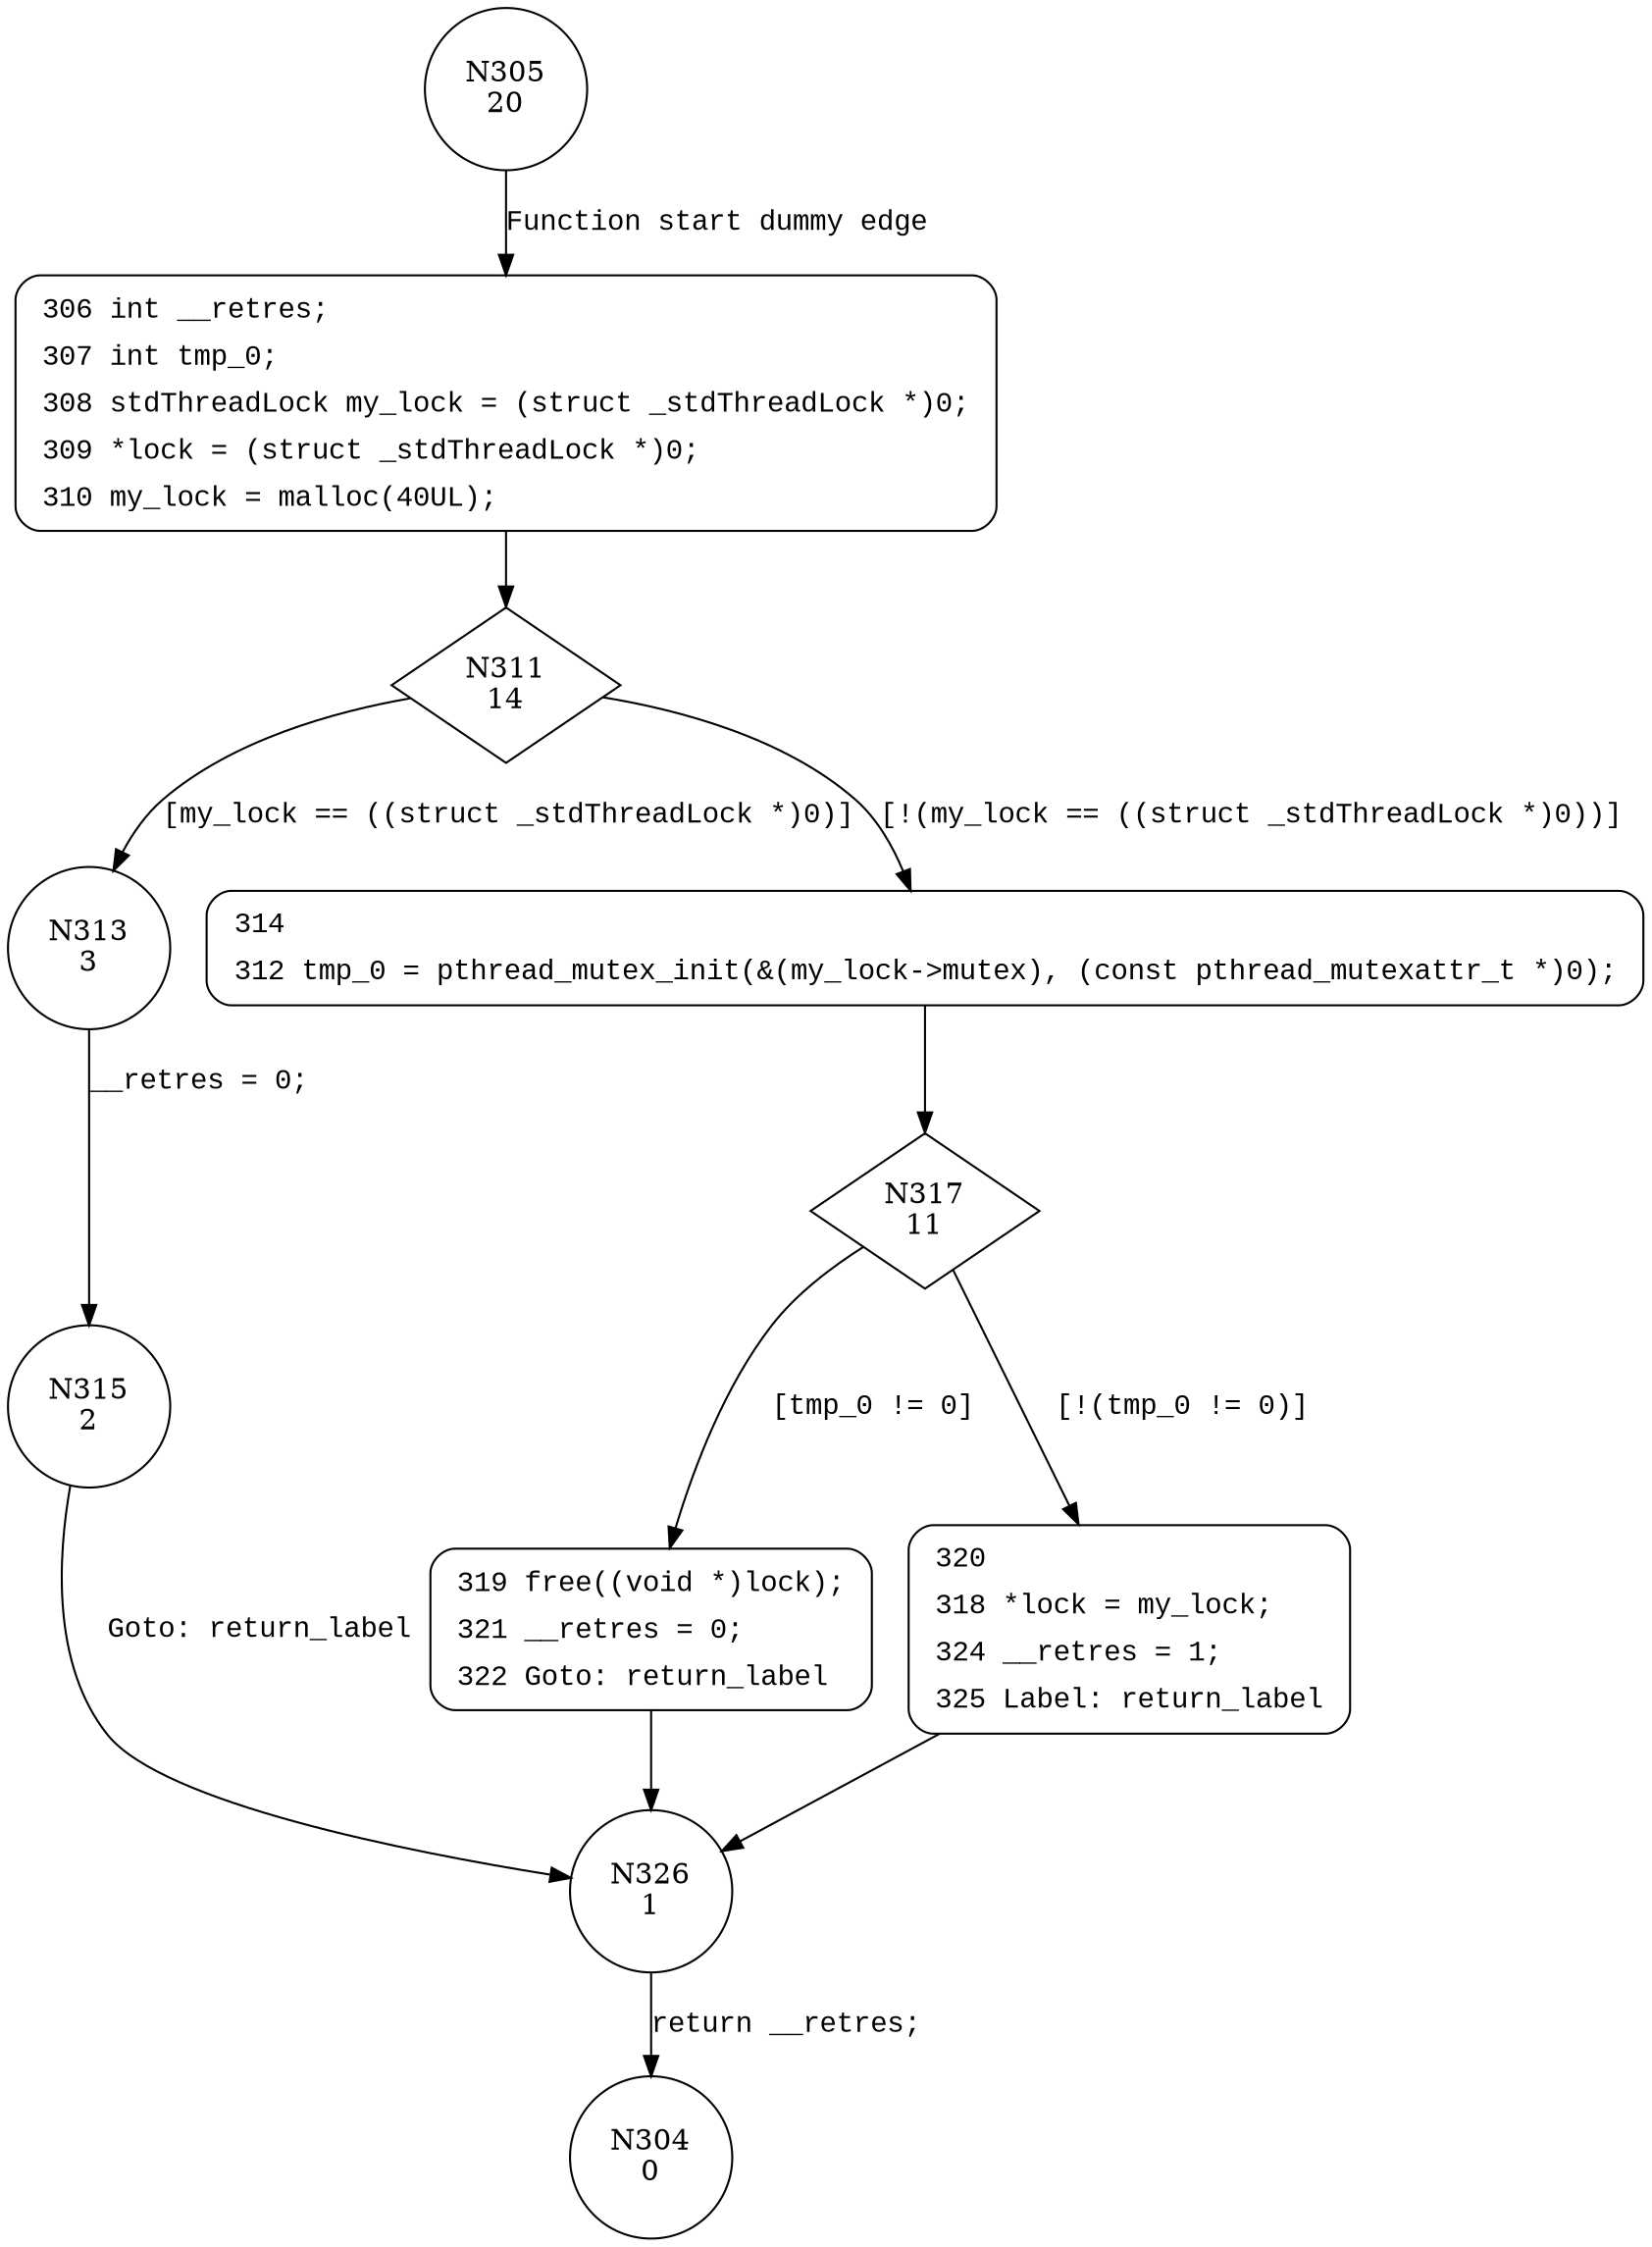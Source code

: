 digraph stdThreadLockCreate {
305 [shape="circle" label="N305\n20"]
306 [shape="circle" label="N306\n19"]
311 [shape="diamond" label="N311\n14"]
313 [shape="circle" label="N313\n3"]
314 [shape="circle" label="N314\n13"]
317 [shape="diamond" label="N317\n11"]
319 [shape="circle" label="N319\n6"]
320 [shape="circle" label="N320\n10"]
326 [shape="circle" label="N326\n1"]
304 [shape="circle" label="N304\n0"]
315 [shape="circle" label="N315\n2"]
306 [style="filled,bold" penwidth="1" fillcolor="white" fontname="Courier New" shape="Mrecord" label=<<table border="0" cellborder="0" cellpadding="3" bgcolor="white"><tr><td align="right">306</td><td align="left">int __retres;</td></tr><tr><td align="right">307</td><td align="left">int tmp_0;</td></tr><tr><td align="right">308</td><td align="left">stdThreadLock my_lock = (struct _stdThreadLock *)0;</td></tr><tr><td align="right">309</td><td align="left">*lock = (struct _stdThreadLock *)0;</td></tr><tr><td align="right">310</td><td align="left">my_lock = malloc(40UL);</td></tr></table>>]
306 -> 311[label=""]
314 [style="filled,bold" penwidth="1" fillcolor="white" fontname="Courier New" shape="Mrecord" label=<<table border="0" cellborder="0" cellpadding="3" bgcolor="white"><tr><td align="right">314</td><td align="left"></td></tr><tr><td align="right">312</td><td align="left">tmp_0 = pthread_mutex_init(&amp;(my_lock-&gt;mutex), (const pthread_mutexattr_t *)0);</td></tr></table>>]
314 -> 317[label=""]
320 [style="filled,bold" penwidth="1" fillcolor="white" fontname="Courier New" shape="Mrecord" label=<<table border="0" cellborder="0" cellpadding="3" bgcolor="white"><tr><td align="right">320</td><td align="left"></td></tr><tr><td align="right">318</td><td align="left">*lock = my_lock;</td></tr><tr><td align="right">324</td><td align="left">__retres = 1;</td></tr><tr><td align="right">325</td><td align="left">Label: return_label</td></tr></table>>]
320 -> 326[label=""]
319 [style="filled,bold" penwidth="1" fillcolor="white" fontname="Courier New" shape="Mrecord" label=<<table border="0" cellborder="0" cellpadding="3" bgcolor="white"><tr><td align="right">319</td><td align="left">free((void *)lock);</td></tr><tr><td align="right">321</td><td align="left">__retres = 0;</td></tr><tr><td align="right">322</td><td align="left">Goto: return_label</td></tr></table>>]
319 -> 326[label=""]
305 -> 306 [label="Function start dummy edge" fontname="Courier New"]
311 -> 313 [label="[my_lock == ((struct _stdThreadLock *)0)]" fontname="Courier New"]
311 -> 314 [label="[!(my_lock == ((struct _stdThreadLock *)0))]" fontname="Courier New"]
317 -> 319 [label="[tmp_0 != 0]" fontname="Courier New"]
317 -> 320 [label="[!(tmp_0 != 0)]" fontname="Courier New"]
326 -> 304 [label="return __retres;" fontname="Courier New"]
313 -> 315 [label="__retres = 0;" fontname="Courier New"]
315 -> 326 [label="Goto: return_label" fontname="Courier New"]
}